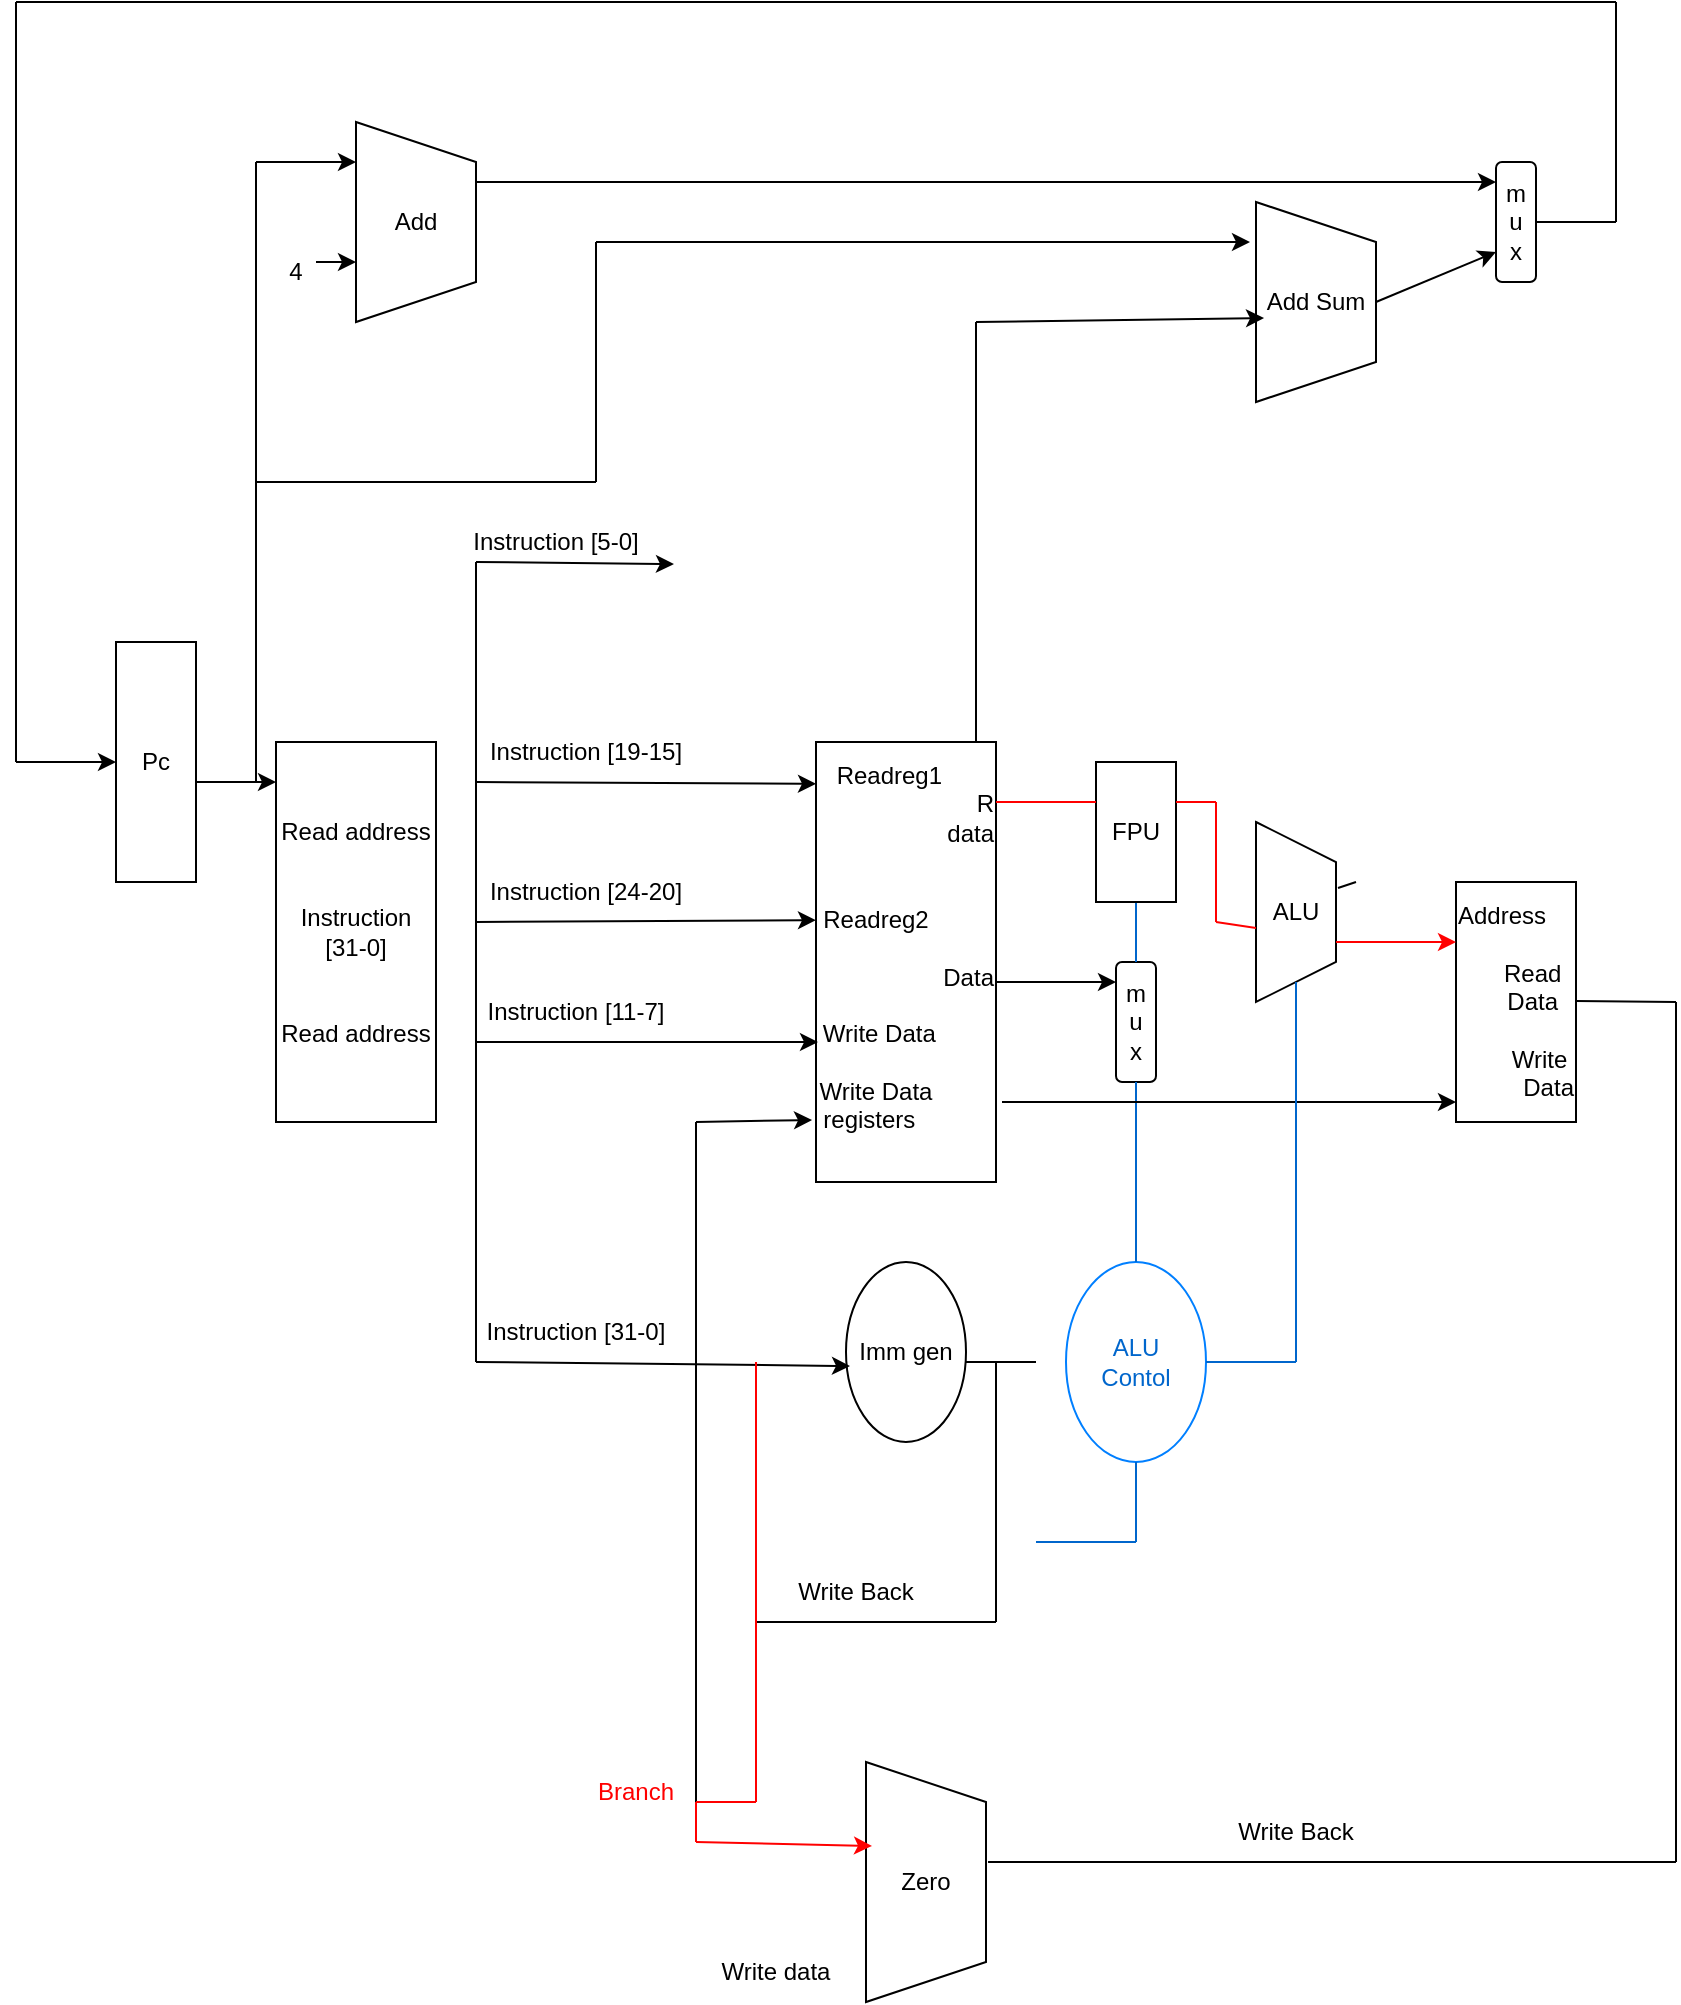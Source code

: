 <mxfile version="28.2.8">
  <diagram name="Page-1" id="Q6Q84H-i1jrsO9Kq2ZOG">
    <mxGraphModel dx="1947" dy="1759" grid="1" gridSize="10" guides="1" tooltips="1" connect="1" arrows="1" fold="1" page="1" pageScale="1" pageWidth="850" pageHeight="1100" math="0" shadow="0">
      <root>
        <mxCell id="0" />
        <mxCell id="1" parent="0" />
        <mxCell id="KmuaQyPTLY2KEGbOSG6a-1" value="Pc" style="rounded=0;whiteSpace=wrap;html=1;direction=south;" parent="1" vertex="1">
          <mxGeometry x="-460" y="-230" width="40" height="120" as="geometry" />
        </mxCell>
        <mxCell id="KmuaQyPTLY2KEGbOSG6a-3" value="Read address&lt;div&gt;&lt;br&gt;&lt;/div&gt;&lt;div&gt;&lt;br&gt;&lt;/div&gt;&lt;div&gt;Instruction [31-0]&lt;/div&gt;&lt;div&gt;&lt;br&gt;&lt;/div&gt;&lt;div&gt;&lt;br&gt;&lt;/div&gt;&lt;div&gt;Read address&lt;/div&gt;" style="rounded=0;whiteSpace=wrap;html=1;direction=south;" parent="1" vertex="1">
          <mxGeometry x="-380" y="-180" width="80" height="190" as="geometry" />
        </mxCell>
        <mxCell id="KmuaQyPTLY2KEGbOSG6a-4" value="Add" style="shape=trapezoid;perimeter=trapezoidPerimeter;whiteSpace=wrap;html=1;fixedSize=1;direction=south;" parent="1" vertex="1">
          <mxGeometry x="-340" y="-490" width="60" height="100" as="geometry" />
        </mxCell>
        <mxCell id="KmuaQyPTLY2KEGbOSG6a-6" value="" style="endArrow=none;html=1;rounded=0;" parent="1" edge="1">
          <mxGeometry width="50" height="50" relative="1" as="geometry">
            <mxPoint x="-390" y="-160" as="sourcePoint" />
            <mxPoint x="-390" y="-470" as="targetPoint" />
          </mxGeometry>
        </mxCell>
        <mxCell id="KmuaQyPTLY2KEGbOSG6a-7" value="" style="endArrow=classic;html=1;rounded=0;" parent="1" edge="1">
          <mxGeometry width="50" height="50" relative="1" as="geometry">
            <mxPoint x="-390" y="-470" as="sourcePoint" />
            <mxPoint x="-340" y="-470" as="targetPoint" />
            <Array as="points" />
          </mxGeometry>
        </mxCell>
        <mxCell id="KmuaQyPTLY2KEGbOSG6a-10" value="" style="endArrow=classic;html=1;rounded=0;" parent="1" edge="1">
          <mxGeometry width="50" height="50" relative="1" as="geometry">
            <mxPoint x="-360" y="-420" as="sourcePoint" />
            <mxPoint x="-340" y="-420" as="targetPoint" />
          </mxGeometry>
        </mxCell>
        <mxCell id="KmuaQyPTLY2KEGbOSG6a-11" value="" style="endArrow=none;html=1;rounded=0;" parent="1" edge="1">
          <mxGeometry width="50" height="50" relative="1" as="geometry">
            <mxPoint x="-390" y="-310" as="sourcePoint" />
            <mxPoint x="-220" y="-310" as="targetPoint" />
          </mxGeometry>
        </mxCell>
        <mxCell id="KmuaQyPTLY2KEGbOSG6a-18" value="Readreg1&amp;nbsp; &amp;nbsp; &amp;nbsp;&lt;div&gt;&lt;div style=&quot;text-align: right;&quot;&gt;R&lt;/div&gt;&lt;div&gt;&lt;div style=&quot;text-align: right;&quot;&gt;&lt;span style=&quot;background-color: transparent; color: light-dark(rgb(0, 0, 0), rgb(255, 255, 255));&quot;&gt;data&lt;/span&gt;&lt;/div&gt;&lt;div style=&quot;text-align: right;&quot;&gt;&lt;br&gt;&lt;/div&gt;&lt;div&gt;&lt;br&gt;&lt;/div&gt;&lt;div&gt;&lt;span style=&quot;background-color: transparent; color: light-dark(rgb(0, 0, 0), rgb(255, 255, 255));&quot;&gt;Readreg2&amp;nbsp; &amp;nbsp; &amp;nbsp; &amp;nbsp; &amp;nbsp;&lt;/span&gt;&lt;/div&gt;&lt;div&gt;&lt;div style=&quot;text-align: right;&quot;&gt;&lt;br&gt;&lt;/div&gt;&lt;div style=&quot;text-align: right;&quot;&gt;Data&lt;/div&gt;&lt;div&gt;&lt;br&gt;&lt;/div&gt;&lt;div&gt;Write Data&amp;nbsp; &amp;nbsp; &amp;nbsp; &amp;nbsp;&amp;nbsp;&lt;/div&gt;&lt;div&gt;&lt;br&gt;&lt;/div&gt;&lt;div&gt;Write Data&amp;nbsp; &amp;nbsp; &amp;nbsp; &amp;nbsp; &amp;nbsp; registers&amp;nbsp; &amp;nbsp; &amp;nbsp; &amp;nbsp; &amp;nbsp; &amp;nbsp; &amp;nbsp; &amp;nbsp; &amp;nbsp; &amp;nbsp; &amp;nbsp; &amp;nbsp; &amp;nbsp; &amp;nbsp; &amp;nbsp; &amp;nbsp; &amp;nbsp; &amp;nbsp; &amp;nbsp;&lt;/div&gt;&lt;/div&gt;&lt;/div&gt;&lt;/div&gt;" style="rounded=0;whiteSpace=wrap;html=1;direction=south;" parent="1" vertex="1">
          <mxGeometry x="-110" y="-180" width="90" height="220" as="geometry" />
        </mxCell>
        <mxCell id="KmuaQyPTLY2KEGbOSG6a-20" value="ALU" style="shape=trapezoid;perimeter=trapezoidPerimeter;whiteSpace=wrap;html=1;fixedSize=1;direction=south;" parent="1" vertex="1">
          <mxGeometry x="110" y="-140" width="40" height="90" as="geometry" />
        </mxCell>
        <mxCell id="KmuaQyPTLY2KEGbOSG6a-22" value="&lt;div style=&quot;text-align: left;&quot;&gt;&lt;span style=&quot;background-color: transparent; color: light-dark(rgb(0, 0, 0), rgb(255, 255, 255));&quot;&gt;Address&lt;/span&gt;&lt;/div&gt;&lt;div&gt;&lt;div&gt;&lt;span style=&quot;background-color: transparent; color: light-dark(rgb(0, 0, 0), rgb(255, 255, 255));&quot;&gt;&lt;br&gt;&lt;/span&gt;&lt;/div&gt;&lt;div&gt;&lt;span style=&quot;background-color: transparent; color: light-dark(rgb(0, 0, 0), rgb(255, 255, 255));&quot;&gt;&amp;nbsp; &amp;nbsp; &amp;nbsp; Read&amp;nbsp; &amp;nbsp; &amp;nbsp;&amp;nbsp;&lt;/span&gt;&lt;span style=&quot;background-color: transparent; color: light-dark(rgb(0, 0, 0), rgb(255, 255, 255));&quot;&gt;&amp;nbsp;Data&lt;/span&gt;&lt;/div&gt;&lt;/div&gt;&lt;div&gt;&lt;span style=&quot;background-color: transparent; color: light-dark(rgb(0, 0, 0), rgb(255, 255, 255));&quot;&gt;&lt;br&gt;&lt;/span&gt;&lt;/div&gt;&lt;div style=&quot;text-align: right;&quot;&gt;&lt;span style=&quot;background-color: transparent; color: light-dark(rgb(0, 0, 0), rgb(255, 255, 255));&quot;&gt;Write&amp;nbsp;&lt;/span&gt;&lt;/div&gt;&lt;div style=&quot;text-align: right;&quot;&gt;&lt;span style=&quot;background-color: transparent; color: light-dark(rgb(0, 0, 0), rgb(255, 255, 255));&quot;&gt;Data&lt;/span&gt;&lt;/div&gt;" style="rounded=0;whiteSpace=wrap;html=1;direction=south;" parent="1" vertex="1">
          <mxGeometry x="210" y="-110" width="60" height="120" as="geometry" />
        </mxCell>
        <mxCell id="KmuaQyPTLY2KEGbOSG6a-24" value="m&lt;div&gt;u&lt;/div&gt;&lt;div&gt;x&lt;/div&gt;" style="rounded=1;whiteSpace=wrap;html=1;direction=south;" parent="1" vertex="1">
          <mxGeometry x="230" y="-470" width="20" height="60" as="geometry" />
        </mxCell>
        <mxCell id="KmuaQyPTLY2KEGbOSG6a-25" value="Add Sum" style="shape=trapezoid;perimeter=trapezoidPerimeter;whiteSpace=wrap;html=1;fixedSize=1;direction=south;" parent="1" vertex="1">
          <mxGeometry x="110" y="-450" width="60" height="100" as="geometry" />
        </mxCell>
        <mxCell id="KmuaQyPTLY2KEGbOSG6a-26" value="m&lt;div&gt;u&lt;/div&gt;&lt;div&gt;x&lt;/div&gt;" style="rounded=1;whiteSpace=wrap;html=1;direction=south;" parent="1" vertex="1">
          <mxGeometry x="40" y="-70" width="20" height="60" as="geometry" />
        </mxCell>
        <mxCell id="KmuaQyPTLY2KEGbOSG6a-27" value="Zero" style="shape=trapezoid;perimeter=trapezoidPerimeter;whiteSpace=wrap;html=1;fixedSize=1;direction=south;" parent="1" vertex="1">
          <mxGeometry x="-85" y="330" width="60" height="120" as="geometry" />
        </mxCell>
        <mxCell id="KmuaQyPTLY2KEGbOSG6a-29" value="Imm gen" style="ellipse;whiteSpace=wrap;html=1;" parent="1" vertex="1">
          <mxGeometry x="-95" y="80" width="60" height="90" as="geometry" />
        </mxCell>
        <mxCell id="KmuaQyPTLY2KEGbOSG6a-31" value="&lt;font style=&quot;color: rgb(0, 102, 204);&quot;&gt;ALU&lt;/font&gt;&lt;div&gt;&lt;font style=&quot;color: rgb(0, 102, 204);&quot;&gt;Contol&lt;/font&gt;&lt;/div&gt;" style="ellipse;whiteSpace=wrap;html=1;strokeColor=#007FFF;" parent="1" vertex="1">
          <mxGeometry x="15" y="80" width="70" height="100" as="geometry" />
        </mxCell>
        <mxCell id="KmuaQyPTLY2KEGbOSG6a-40" value="" style="endArrow=none;html=1;rounded=0;exitX=0.367;exitY=-0.025;exitDx=0;exitDy=0;exitPerimeter=0;" parent="1" source="KmuaQyPTLY2KEGbOSG6a-20" edge="1">
          <mxGeometry width="50" height="50" relative="1" as="geometry">
            <mxPoint x="110" y="-60" as="sourcePoint" />
            <mxPoint x="160" y="-110" as="targetPoint" />
          </mxGeometry>
        </mxCell>
        <mxCell id="KmuaQyPTLY2KEGbOSG6a-56" value="" style="endArrow=none;html=1;rounded=0;exitX=0;exitY=0.5;exitDx=0;exitDy=0;strokeColor=#0066CC;" parent="1" source="KmuaQyPTLY2KEGbOSG6a-26" target="KmuaQyPTLY2KEGbOSG6a-21" edge="1">
          <mxGeometry width="50" height="50" relative="1" as="geometry">
            <mxPoint x="50" y="-70" as="sourcePoint" />
            <mxPoint x="50" y="-250" as="targetPoint" />
          </mxGeometry>
        </mxCell>
        <mxCell id="KmuaQyPTLY2KEGbOSG6a-21" value="FPU" style="rounded=0;whiteSpace=wrap;html=1;direction=south;" parent="1" vertex="1">
          <mxGeometry x="30" y="-170" width="40" height="70" as="geometry" />
        </mxCell>
        <mxCell id="KmuaQyPTLY2KEGbOSG6a-60" value="" style="endArrow=none;html=1;rounded=0;strokeColor=#0066CC;" parent="1" edge="1">
          <mxGeometry width="50" height="50" relative="1" as="geometry">
            <mxPoint y="220" as="sourcePoint" />
            <mxPoint x="50" y="220" as="targetPoint" />
          </mxGeometry>
        </mxCell>
        <mxCell id="KmuaQyPTLY2KEGbOSG6a-61" value="" style="endArrow=none;html=1;rounded=0;entryX=0.5;entryY=1;entryDx=0;entryDy=0;strokeColor=#0066CC;" parent="1" target="KmuaQyPTLY2KEGbOSG6a-31" edge="1">
          <mxGeometry width="50" height="50" relative="1" as="geometry">
            <mxPoint x="50" y="220" as="sourcePoint" />
            <mxPoint x="100" y="170" as="targetPoint" />
          </mxGeometry>
        </mxCell>
        <mxCell id="KmuaQyPTLY2KEGbOSG6a-66" value="" style="endArrow=none;html=1;rounded=0;entryX=1;entryY=0.5;entryDx=0;entryDy=0;exitX=0.5;exitY=0;exitDx=0;exitDy=0;strokeColor=#0066CC;" parent="1" source="KmuaQyPTLY2KEGbOSG6a-31" target="KmuaQyPTLY2KEGbOSG6a-26" edge="1">
          <mxGeometry width="50" height="50" relative="1" as="geometry">
            <mxPoint x="49.5" y="70" as="sourcePoint" />
            <mxPoint x="49.5" y="10" as="targetPoint" />
          </mxGeometry>
        </mxCell>
        <mxCell id="KmuaQyPTLY2KEGbOSG6a-67" value="" style="endArrow=classic;html=1;rounded=0;" parent="1" edge="1">
          <mxGeometry width="50" height="50" relative="1" as="geometry">
            <mxPoint x="-20" y="-60" as="sourcePoint" />
            <mxPoint x="40" y="-60" as="targetPoint" />
          </mxGeometry>
        </mxCell>
        <mxCell id="KmuaQyPTLY2KEGbOSG6a-68" value="" style="endArrow=classic;html=1;rounded=0;entryX=0.9;entryY=1.05;entryDx=0;entryDy=0;entryPerimeter=0;" parent="1" edge="1">
          <mxGeometry width="50" height="50" relative="1" as="geometry">
            <mxPoint x="-17" as="sourcePoint" />
            <mxPoint x="210" as="targetPoint" />
          </mxGeometry>
        </mxCell>
        <mxCell id="KmuaQyPTLY2KEGbOSG6a-69" value="" style="endArrow=none;html=1;rounded=0;strokeColor=#0066CC;" parent="1" edge="1">
          <mxGeometry width="50" height="50" relative="1" as="geometry">
            <mxPoint x="130" y="130" as="sourcePoint" />
            <mxPoint x="130" y="-60" as="targetPoint" />
          </mxGeometry>
        </mxCell>
        <mxCell id="KmuaQyPTLY2KEGbOSG6a-70" value="" style="endArrow=none;html=1;rounded=0;strokeColor=#0066CC;" parent="1" edge="1">
          <mxGeometry width="50" height="50" relative="1" as="geometry">
            <mxPoint x="85" y="130" as="sourcePoint" />
            <mxPoint x="130" y="130" as="targetPoint" />
          </mxGeometry>
        </mxCell>
        <mxCell id="KmuaQyPTLY2KEGbOSG6a-73" value="" style="endArrow=none;html=1;rounded=0;strokeColor=#FF0000;" parent="1" edge="1">
          <mxGeometry width="50" height="50" relative="1" as="geometry">
            <mxPoint x="90" y="-150" as="sourcePoint" />
            <mxPoint x="70" y="-150" as="targetPoint" />
          </mxGeometry>
        </mxCell>
        <mxCell id="KmuaQyPTLY2KEGbOSG6a-75" value="" style="endArrow=none;html=1;rounded=0;strokeColor=#FF0000;" parent="1" edge="1">
          <mxGeometry width="50" height="50" relative="1" as="geometry">
            <mxPoint x="-20" y="-150" as="sourcePoint" />
            <mxPoint x="30" y="-150" as="targetPoint" />
          </mxGeometry>
        </mxCell>
        <mxCell id="KmuaQyPTLY2KEGbOSG6a-79" value="" style="endArrow=none;html=1;rounded=0;strokeColor=#FF0000;" parent="1" edge="1">
          <mxGeometry width="50" height="50" relative="1" as="geometry">
            <mxPoint x="90" y="-90" as="sourcePoint" />
            <mxPoint x="90" y="-150" as="targetPoint" />
          </mxGeometry>
        </mxCell>
        <mxCell id="KmuaQyPTLY2KEGbOSG6a-80" value="" style="endArrow=none;html=1;rounded=0;strokeColor=#FF0000;" parent="1" edge="1">
          <mxGeometry width="50" height="50" relative="1" as="geometry">
            <mxPoint x="90" y="-90" as="sourcePoint" />
            <mxPoint x="110" y="-87" as="targetPoint" />
          </mxGeometry>
        </mxCell>
        <mxCell id="KmuaQyPTLY2KEGbOSG6a-81" value="" style="endArrow=none;html=1;rounded=0;" parent="1" edge="1">
          <mxGeometry width="50" height="50" relative="1" as="geometry">
            <mxPoint x="270" y="-50.5" as="sourcePoint" />
            <mxPoint x="320" y="-50" as="targetPoint" />
          </mxGeometry>
        </mxCell>
        <mxCell id="KmuaQyPTLY2KEGbOSG6a-84" value="" style="endArrow=none;html=1;rounded=0;" parent="1" edge="1">
          <mxGeometry width="50" height="50" relative="1" as="geometry">
            <mxPoint x="320" y="380" as="sourcePoint" />
            <mxPoint x="320" y="-50" as="targetPoint" />
          </mxGeometry>
        </mxCell>
        <mxCell id="KmuaQyPTLY2KEGbOSG6a-85" value="" style="endArrow=none;html=1;rounded=0;exitX=0.417;exitY=-0.017;exitDx=0;exitDy=0;exitPerimeter=0;" parent="1" source="KmuaQyPTLY2KEGbOSG6a-27" edge="1">
          <mxGeometry width="50" height="50" relative="1" as="geometry">
            <mxPoint x="170" y="380" as="sourcePoint" />
            <mxPoint x="320" y="380" as="targetPoint" />
          </mxGeometry>
        </mxCell>
        <mxCell id="KmuaQyPTLY2KEGbOSG6a-86" value="Write Back" style="text;html=1;whiteSpace=wrap;strokeColor=none;fillColor=none;align=center;verticalAlign=middle;rounded=0;" parent="1" vertex="1">
          <mxGeometry x="100" y="350" width="60" height="30" as="geometry" />
        </mxCell>
        <mxCell id="KmuaQyPTLY2KEGbOSG6a-88" value="" style="endArrow=none;html=1;rounded=0;" parent="1" edge="1">
          <mxGeometry width="50" height="50" relative="1" as="geometry">
            <mxPoint x="250" y="-440" as="sourcePoint" />
            <mxPoint x="290" y="-440" as="targetPoint" />
          </mxGeometry>
        </mxCell>
        <mxCell id="KmuaQyPTLY2KEGbOSG6a-89" value="" style="endArrow=none;html=1;rounded=0;" parent="1" edge="1">
          <mxGeometry width="50" height="50" relative="1" as="geometry">
            <mxPoint x="290" y="-440" as="sourcePoint" />
            <mxPoint x="290" y="-550" as="targetPoint" />
          </mxGeometry>
        </mxCell>
        <mxCell id="KmuaQyPTLY2KEGbOSG6a-90" value="" style="endArrow=none;html=1;rounded=0;" parent="1" edge="1">
          <mxGeometry width="50" height="50" relative="1" as="geometry">
            <mxPoint x="-510" y="-550" as="sourcePoint" />
            <mxPoint x="290" y="-550" as="targetPoint" />
          </mxGeometry>
        </mxCell>
        <mxCell id="KmuaQyPTLY2KEGbOSG6a-91" value="" style="endArrow=none;html=1;rounded=0;" parent="1" edge="1">
          <mxGeometry width="50" height="50" relative="1" as="geometry">
            <mxPoint x="-510" y="-170" as="sourcePoint" />
            <mxPoint x="-510" y="-550" as="targetPoint" />
          </mxGeometry>
        </mxCell>
        <mxCell id="KmuaQyPTLY2KEGbOSG6a-93" value="" style="endArrow=classic;html=1;rounded=0;entryX=0.5;entryY=1;entryDx=0;entryDy=0;" parent="1" target="KmuaQyPTLY2KEGbOSG6a-1" edge="1">
          <mxGeometry width="50" height="50" relative="1" as="geometry">
            <mxPoint x="-510" y="-170" as="sourcePoint" />
            <mxPoint x="-460" y="-220" as="targetPoint" />
          </mxGeometry>
        </mxCell>
        <mxCell id="KmuaQyPTLY2KEGbOSG6a-94" value="" style="endArrow=none;html=1;rounded=0;" parent="1" edge="1">
          <mxGeometry width="50" height="50" relative="1" as="geometry">
            <mxPoint x="-220" y="-310" as="sourcePoint" />
            <mxPoint x="-220" y="-430" as="targetPoint" />
          </mxGeometry>
        </mxCell>
        <mxCell id="KmuaQyPTLY2KEGbOSG6a-95" value="" style="endArrow=classic;html=1;rounded=0;" parent="1" edge="1">
          <mxGeometry width="50" height="50" relative="1" as="geometry">
            <mxPoint x="-220" y="-430" as="sourcePoint" />
            <mxPoint x="107" y="-430" as="targetPoint" />
          </mxGeometry>
        </mxCell>
        <mxCell id="KmuaQyPTLY2KEGbOSG6a-99" value="" style="endArrow=none;html=1;rounded=0;" parent="1" edge="1">
          <mxGeometry width="50" height="50" relative="1" as="geometry">
            <mxPoint x="-30" y="-180" as="sourcePoint" />
            <mxPoint x="-30" y="-390" as="targetPoint" />
          </mxGeometry>
        </mxCell>
        <mxCell id="KmuaQyPTLY2KEGbOSG6a-100" value="" style="endArrow=classic;html=1;rounded=0;entryX=0.58;entryY=0.933;entryDx=0;entryDy=0;entryPerimeter=0;" parent="1" target="KmuaQyPTLY2KEGbOSG6a-25" edge="1">
          <mxGeometry width="50" height="50" relative="1" as="geometry">
            <mxPoint x="-30" y="-390" as="sourcePoint" />
            <mxPoint x="20" y="-440" as="targetPoint" />
          </mxGeometry>
        </mxCell>
        <mxCell id="KmuaQyPTLY2KEGbOSG6a-101" value="" style="endArrow=classic;html=1;rounded=0;entryX=0.5;entryY=1;entryDx=0;entryDy=0;" parent="1" edge="1">
          <mxGeometry width="50" height="50" relative="1" as="geometry">
            <mxPoint x="-280" y="-460" as="sourcePoint" />
            <mxPoint x="230" y="-460" as="targetPoint" />
            <Array as="points" />
          </mxGeometry>
        </mxCell>
        <mxCell id="KmuaQyPTLY2KEGbOSG6a-103" value="" style="endArrow=none;html=1;rounded=0;" parent="1" edge="1">
          <mxGeometry width="50" height="50" relative="1" as="geometry">
            <mxPoint x="-280" y="130" as="sourcePoint" />
            <mxPoint x="-280" y="-270" as="targetPoint" />
          </mxGeometry>
        </mxCell>
        <mxCell id="KmuaQyPTLY2KEGbOSG6a-104" value="" style="endArrow=classic;html=1;rounded=0;entryX=0.033;entryY=0.578;entryDx=0;entryDy=0;entryPerimeter=0;" parent="1" target="KmuaQyPTLY2KEGbOSG6a-29" edge="1">
          <mxGeometry width="50" height="50" relative="1" as="geometry">
            <mxPoint x="-280" y="130" as="sourcePoint" />
            <mxPoint x="-130" y="-90" as="targetPoint" />
          </mxGeometry>
        </mxCell>
        <mxCell id="KmuaQyPTLY2KEGbOSG6a-105" value="" style="endArrow=classic;html=1;rounded=0;entryX=-0.017;entryY=0.569;entryDx=0;entryDy=0;entryPerimeter=0;" parent="1" edge="1">
          <mxGeometry width="50" height="50" relative="1" as="geometry">
            <mxPoint x="-280" y="-270" as="sourcePoint" />
            <mxPoint x="-181.02" y="-268.96" as="targetPoint" />
          </mxGeometry>
        </mxCell>
        <mxCell id="KmuaQyPTLY2KEGbOSG6a-106" value="Instruction [31-0]" style="text;html=1;whiteSpace=wrap;strokeColor=none;fillColor=none;align=center;verticalAlign=middle;rounded=0;" parent="1" vertex="1">
          <mxGeometry x="-280" y="100" width="100" height="30" as="geometry" />
        </mxCell>
        <mxCell id="KmuaQyPTLY2KEGbOSG6a-107" value="" style="endArrow=classic;html=1;rounded=0;entryX=0.682;entryY=0.989;entryDx=0;entryDy=0;entryPerimeter=0;" parent="1" target="KmuaQyPTLY2KEGbOSG6a-18" edge="1">
          <mxGeometry width="50" height="50" relative="1" as="geometry">
            <mxPoint x="-280" y="-30" as="sourcePoint" />
            <mxPoint x="-230" y="-80" as="targetPoint" />
          </mxGeometry>
        </mxCell>
        <mxCell id="KmuaQyPTLY2KEGbOSG6a-108" value="Instruction [11-7]" style="text;html=1;whiteSpace=wrap;strokeColor=none;fillColor=none;align=center;verticalAlign=middle;rounded=0;" parent="1" vertex="1">
          <mxGeometry x="-290" y="-60" width="120" height="30" as="geometry" />
        </mxCell>
        <mxCell id="KmuaQyPTLY2KEGbOSG6a-109" value="" style="endArrow=classic;html=1;rounded=0;entryX=0.405;entryY=1;entryDx=0;entryDy=0;entryPerimeter=0;" parent="1" target="KmuaQyPTLY2KEGbOSG6a-18" edge="1">
          <mxGeometry width="50" height="50" relative="1" as="geometry">
            <mxPoint x="-280" y="-90" as="sourcePoint" />
            <mxPoint x="-230" y="-140" as="targetPoint" />
          </mxGeometry>
        </mxCell>
        <mxCell id="KmuaQyPTLY2KEGbOSG6a-110" value="Instruction [24-20]" style="text;html=1;whiteSpace=wrap;strokeColor=none;fillColor=none;align=center;verticalAlign=middle;rounded=0;" parent="1" vertex="1">
          <mxGeometry x="-300" y="-120" width="150" height="30" as="geometry" />
        </mxCell>
        <mxCell id="KmuaQyPTLY2KEGbOSG6a-111" value="" style="endArrow=classic;html=1;rounded=0;entryX=0.095;entryY=1;entryDx=0;entryDy=0;entryPerimeter=0;" parent="1" target="KmuaQyPTLY2KEGbOSG6a-18" edge="1">
          <mxGeometry width="50" height="50" relative="1" as="geometry">
            <mxPoint x="-280" y="-160" as="sourcePoint" />
            <mxPoint x="-230" y="-210" as="targetPoint" />
          </mxGeometry>
        </mxCell>
        <mxCell id="KmuaQyPTLY2KEGbOSG6a-112" value="Instruction [19-15]" style="text;html=1;whiteSpace=wrap;strokeColor=none;fillColor=none;align=center;verticalAlign=middle;rounded=0;" parent="1" vertex="1">
          <mxGeometry x="-290" y="-190" width="130" height="30" as="geometry" />
        </mxCell>
        <mxCell id="KmuaQyPTLY2KEGbOSG6a-113" value="" style="endArrow=none;html=1;rounded=0;" parent="1" edge="1">
          <mxGeometry width="50" height="50" relative="1" as="geometry">
            <mxPoint x="-35" y="130" as="sourcePoint" />
            <mxPoint y="130" as="targetPoint" />
          </mxGeometry>
        </mxCell>
        <mxCell id="KmuaQyPTLY2KEGbOSG6a-114" value="" style="endArrow=none;html=1;rounded=0;" parent="1" edge="1">
          <mxGeometry width="50" height="50" relative="1" as="geometry">
            <mxPoint x="-20" y="260" as="sourcePoint" />
            <mxPoint x="-20" y="130" as="targetPoint" />
          </mxGeometry>
        </mxCell>
        <mxCell id="KmuaQyPTLY2KEGbOSG6a-115" value="" style="endArrow=none;html=1;rounded=0;" parent="1" edge="1">
          <mxGeometry width="50" height="50" relative="1" as="geometry">
            <mxPoint x="-170" y="350" as="sourcePoint" />
            <mxPoint x="-170" y="10" as="targetPoint" />
          </mxGeometry>
        </mxCell>
        <mxCell id="KmuaQyPTLY2KEGbOSG6a-116" value="" style="endArrow=classic;html=1;rounded=0;entryX=0.859;entryY=1.022;entryDx=0;entryDy=0;entryPerimeter=0;" parent="1" target="KmuaQyPTLY2KEGbOSG6a-18" edge="1">
          <mxGeometry width="50" height="50" relative="1" as="geometry">
            <mxPoint x="-170" y="10" as="sourcePoint" />
            <mxPoint x="-120" y="-40" as="targetPoint" />
          </mxGeometry>
        </mxCell>
        <mxCell id="KmuaQyPTLY2KEGbOSG6a-117" value="" style="endArrow=none;html=1;rounded=0;strokeColor=#FF0000;" parent="1" edge="1">
          <mxGeometry width="50" height="50" relative="1" as="geometry">
            <mxPoint x="-170" y="370" as="sourcePoint" />
            <mxPoint x="-170" y="350" as="targetPoint" />
          </mxGeometry>
        </mxCell>
        <mxCell id="KmuaQyPTLY2KEGbOSG6a-118" value="" style="endArrow=classic;html=1;rounded=0;entryX=0.35;entryY=0.95;entryDx=0;entryDy=0;entryPerimeter=0;strokeColor=#FF0000;" parent="1" target="KmuaQyPTLY2KEGbOSG6a-27" edge="1">
          <mxGeometry width="50" height="50" relative="1" as="geometry">
            <mxPoint x="-170" y="370" as="sourcePoint" />
            <mxPoint x="-120" y="320" as="targetPoint" />
          </mxGeometry>
        </mxCell>
        <mxCell id="KmuaQyPTLY2KEGbOSG6a-119" value="" style="endArrow=none;html=1;rounded=0;" parent="1" edge="1">
          <mxGeometry width="50" height="50" relative="1" as="geometry">
            <mxPoint x="-140" y="260" as="sourcePoint" />
            <mxPoint x="-20" y="260" as="targetPoint" />
          </mxGeometry>
        </mxCell>
        <mxCell id="KmuaQyPTLY2KEGbOSG6a-120" value="" style="endArrow=none;html=1;rounded=0;strokeColor=#FF0000;" parent="1" edge="1">
          <mxGeometry width="50" height="50" relative="1" as="geometry">
            <mxPoint x="-140" y="350" as="sourcePoint" />
            <mxPoint x="-140" y="130" as="targetPoint" />
          </mxGeometry>
        </mxCell>
        <mxCell id="KmuaQyPTLY2KEGbOSG6a-121" value="" style="endArrow=none;html=1;rounded=0;strokeColor=#FF0000;" parent="1" edge="1">
          <mxGeometry width="50" height="50" relative="1" as="geometry">
            <mxPoint x="-170" y="350" as="sourcePoint" />
            <mxPoint x="-140" y="350" as="targetPoint" />
          </mxGeometry>
        </mxCell>
        <mxCell id="KmuaQyPTLY2KEGbOSG6a-122" value="Write data" style="text;html=1;whiteSpace=wrap;strokeColor=none;fillColor=none;align=center;verticalAlign=middle;rounded=0;" parent="1" vertex="1">
          <mxGeometry x="-160" y="420" width="60" height="30" as="geometry" />
        </mxCell>
        <mxCell id="KmuaQyPTLY2KEGbOSG6a-123" value="Write Back" style="text;html=1;whiteSpace=wrap;strokeColor=none;fillColor=none;align=center;verticalAlign=middle;rounded=0;" parent="1" vertex="1">
          <mxGeometry x="-120" y="230" width="60" height="30" as="geometry" />
        </mxCell>
        <mxCell id="KmuaQyPTLY2KEGbOSG6a-124" value="4" style="text;html=1;whiteSpace=wrap;strokeColor=none;fillColor=none;align=center;verticalAlign=middle;rounded=0;" parent="1" vertex="1">
          <mxGeometry x="-400" y="-430" width="60" height="30" as="geometry" />
        </mxCell>
        <mxCell id="KmuaQyPTLY2KEGbOSG6a-126" value="Instruction [5-0]" style="text;html=1;whiteSpace=wrap;strokeColor=none;fillColor=none;align=center;verticalAlign=middle;rounded=0;" parent="1" vertex="1">
          <mxGeometry x="-290" y="-295" width="100" height="30" as="geometry" />
        </mxCell>
        <mxCell id="KmuaQyPTLY2KEGbOSG6a-128" value="" style="endArrow=classic;html=1;rounded=0;entryX=0.25;entryY=1;entryDx=0;entryDy=0;strokeColor=#FF0000;" parent="1" target="KmuaQyPTLY2KEGbOSG6a-22" edge="1">
          <mxGeometry width="50" height="50" relative="1" as="geometry">
            <mxPoint x="150" y="-80" as="sourcePoint" />
            <mxPoint x="200" y="-130" as="targetPoint" />
          </mxGeometry>
        </mxCell>
        <mxCell id="KmuaQyPTLY2KEGbOSG6a-129" value="" style="endArrow=classic;html=1;rounded=0;" parent="1" edge="1">
          <mxGeometry width="50" height="50" relative="1" as="geometry">
            <mxPoint x="-420" y="-160" as="sourcePoint" />
            <mxPoint x="-380" y="-160" as="targetPoint" />
          </mxGeometry>
        </mxCell>
        <mxCell id="KmuaQyPTLY2KEGbOSG6a-130" value="&lt;font color=&quot;#ff0000&quot;&gt;Branch&lt;/font&gt;" style="text;html=1;whiteSpace=wrap;strokeColor=none;fillColor=none;align=center;verticalAlign=middle;rounded=0;" parent="1" vertex="1">
          <mxGeometry x="-230" y="330" width="60" height="30" as="geometry" />
        </mxCell>
        <mxCell id="SpBPiSgjgBZGV8FYrK6V-1" value="" style="endArrow=classic;html=1;rounded=0;entryX=0.75;entryY=1;entryDx=0;entryDy=0;" edge="1" parent="1" target="KmuaQyPTLY2KEGbOSG6a-24">
          <mxGeometry width="50" height="50" relative="1" as="geometry">
            <mxPoint x="170" y="-400" as="sourcePoint" />
            <mxPoint x="220" y="-450" as="targetPoint" />
          </mxGeometry>
        </mxCell>
      </root>
    </mxGraphModel>
  </diagram>
</mxfile>

